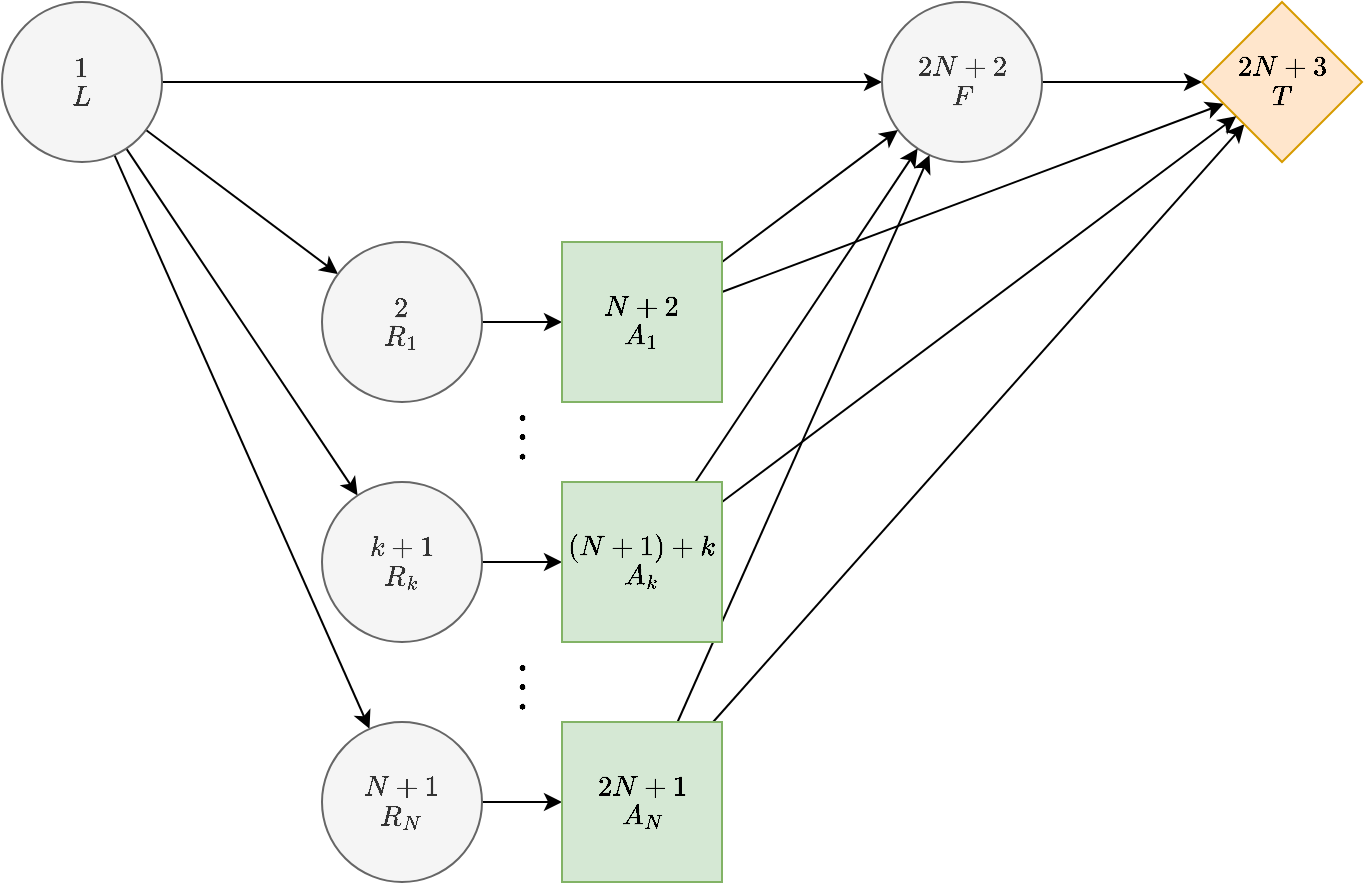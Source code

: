 <mxfile version="13.3.9" type="device"><diagram id="lYVQ-2grdqsTZpvEe_cM" name="Page-1"><mxGraphModel dx="1422" dy="881" grid="1" gridSize="10" guides="1" tooltips="1" connect="1" arrows="1" fold="1" page="1" pageScale="1" pageWidth="850" pageHeight="1100" math="1" shadow="0"><root><mxCell id="0"/><mxCell id="1" parent="0"/><mxCell id="3DzMF6hoUI4KTw8umQg1-48" style="edgeStyle=none;rounded=0;orthogonalLoop=1;jettySize=auto;html=1;" parent="1" source="3DzMF6hoUI4KTw8umQg1-52" target="3DzMF6hoUI4KTw8umQg1-54" edge="1"><mxGeometry relative="1" as="geometry"/></mxCell><mxCell id="3DzMF6hoUI4KTw8umQg1-49" style="edgeStyle=none;rounded=0;orthogonalLoop=1;jettySize=auto;html=1;" parent="1" source="3DzMF6hoUI4KTw8umQg1-52" target="3DzMF6hoUI4KTw8umQg1-56" edge="1"><mxGeometry relative="1" as="geometry"/></mxCell><mxCell id="3DzMF6hoUI4KTw8umQg1-50" style="edgeStyle=none;rounded=0;orthogonalLoop=1;jettySize=auto;html=1;" parent="1" source="3DzMF6hoUI4KTw8umQg1-52" target="3DzMF6hoUI4KTw8umQg1-58" edge="1"><mxGeometry relative="1" as="geometry"/></mxCell><mxCell id="3DzMF6hoUI4KTw8umQg1-51" style="edgeStyle=none;rounded=0;orthogonalLoop=1;jettySize=auto;html=1;fontSize=20;" parent="1" source="3DzMF6hoUI4KTw8umQg1-52" target="3DzMF6hoUI4KTw8umQg1-68" edge="1"><mxGeometry relative="1" as="geometry"/></mxCell><mxCell id="3DzMF6hoUI4KTw8umQg1-52" value="`1`&lt;br&gt;`L`" style="ellipse;whiteSpace=wrap;html=1;aspect=fixed;fillColor=#f5f5f5;strokeColor=#666666;fontColor=#333333;" parent="1" vertex="1"><mxGeometry x="80" y="80" width="80" height="80" as="geometry"/></mxCell><mxCell id="3DzMF6hoUI4KTw8umQg1-53" style="edgeStyle=none;rounded=0;orthogonalLoop=1;jettySize=auto;html=1;" parent="1" source="3DzMF6hoUI4KTw8umQg1-54" target="3DzMF6hoUI4KTw8umQg1-61" edge="1"><mxGeometry relative="1" as="geometry"/></mxCell><mxCell id="3DzMF6hoUI4KTw8umQg1-54" value="`2`&lt;br&gt;`R_1`" style="ellipse;whiteSpace=wrap;html=1;aspect=fixed;fillColor=#f5f5f5;strokeColor=#666666;fontColor=#333333;" parent="1" vertex="1"><mxGeometry x="240" y="200" width="80" height="80" as="geometry"/></mxCell><mxCell id="3DzMF6hoUI4KTw8umQg1-55" style="edgeStyle=none;rounded=0;orthogonalLoop=1;jettySize=auto;html=1;" parent="1" source="3DzMF6hoUI4KTw8umQg1-56" target="3DzMF6hoUI4KTw8umQg1-64" edge="1"><mxGeometry relative="1" as="geometry"/></mxCell><mxCell id="3DzMF6hoUI4KTw8umQg1-56" value="`N+1`&lt;br&gt;`R_N`" style="ellipse;whiteSpace=wrap;html=1;aspect=fixed;fillColor=#f5f5f5;strokeColor=#666666;fontColor=#333333;" parent="1" vertex="1"><mxGeometry x="240" y="440" width="80" height="80" as="geometry"/></mxCell><mxCell id="3DzMF6hoUI4KTw8umQg1-57" style="edgeStyle=none;rounded=0;orthogonalLoop=1;jettySize=auto;html=1;" parent="1" source="3DzMF6hoUI4KTw8umQg1-58" target="3DzMF6hoUI4KTw8umQg1-65" edge="1"><mxGeometry relative="1" as="geometry"/></mxCell><mxCell id="3DzMF6hoUI4KTw8umQg1-58" value="`2N+2`&lt;br&gt;`F`" style="ellipse;whiteSpace=wrap;html=1;aspect=fixed;fillColor=#f5f5f5;strokeColor=#666666;fontColor=#333333;" parent="1" vertex="1"><mxGeometry x="520" y="80" width="80" height="80" as="geometry"/></mxCell><mxCell id="3DzMF6hoUI4KTw8umQg1-59" style="edgeStyle=none;rounded=0;orthogonalLoop=1;jettySize=auto;html=1;" parent="1" source="3DzMF6hoUI4KTw8umQg1-61" target="3DzMF6hoUI4KTw8umQg1-58" edge="1"><mxGeometry relative="1" as="geometry"/></mxCell><mxCell id="3DzMF6hoUI4KTw8umQg1-60" style="edgeStyle=none;rounded=0;orthogonalLoop=1;jettySize=auto;html=1;" parent="1" source="3DzMF6hoUI4KTw8umQg1-61" target="3DzMF6hoUI4KTw8umQg1-65" edge="1"><mxGeometry relative="1" as="geometry"/></mxCell><mxCell id="3DzMF6hoUI4KTw8umQg1-61" value="`N+2`&lt;br&gt;`A_1`" style="whiteSpace=wrap;html=1;aspect=fixed;fontFamily=Helvetica;fontSize=12;align=center;strokeColor=#82b366;fillColor=#d5e8d4;" parent="1" vertex="1"><mxGeometry x="360" y="200" width="80" height="80" as="geometry"/></mxCell><mxCell id="3DzMF6hoUI4KTw8umQg1-62" style="edgeStyle=none;rounded=0;orthogonalLoop=1;jettySize=auto;html=1;" parent="1" source="3DzMF6hoUI4KTw8umQg1-64" target="3DzMF6hoUI4KTw8umQg1-58" edge="1"><mxGeometry relative="1" as="geometry"/></mxCell><mxCell id="3DzMF6hoUI4KTw8umQg1-63" style="edgeStyle=none;rounded=0;orthogonalLoop=1;jettySize=auto;html=1;" parent="1" source="3DzMF6hoUI4KTw8umQg1-64" target="3DzMF6hoUI4KTw8umQg1-65" edge="1"><mxGeometry relative="1" as="geometry"/></mxCell><mxCell id="3DzMF6hoUI4KTw8umQg1-64" value="`2N+1`&lt;br&gt;`A_N`" style="whiteSpace=wrap;html=1;aspect=fixed;fontFamily=Helvetica;fontSize=12;align=center;strokeColor=#82b366;fillColor=#d5e8d4;" parent="1" vertex="1"><mxGeometry x="360" y="440" width="80" height="80" as="geometry"/></mxCell><mxCell id="3DzMF6hoUI4KTw8umQg1-65" value="`2N+3`&lt;br&gt;`T`" style="rhombus;whiteSpace=wrap;html=1;fontFamily=Helvetica;fontSize=12;align=center;strokeColor=#d79b00;fillColor=#ffe6cc;" parent="1" vertex="1"><mxGeometry x="680" y="80" width="80" height="80" as="geometry"/></mxCell><mxCell id="3DzMF6hoUI4KTw8umQg1-66" value="`\vdots`" style="text;html=1;align=center;verticalAlign=middle;resizable=0;points=[];autosize=1;fontSize=20;" parent="1" vertex="1"><mxGeometry x="300" y="405" width="80" height="30" as="geometry"/></mxCell><mxCell id="3DzMF6hoUI4KTw8umQg1-67" style="edgeStyle=none;rounded=0;orthogonalLoop=1;jettySize=auto;html=1;fontSize=20;" parent="1" source="3DzMF6hoUI4KTw8umQg1-68" target="3DzMF6hoUI4KTw8umQg1-71" edge="1"><mxGeometry relative="1" as="geometry"/></mxCell><mxCell id="3DzMF6hoUI4KTw8umQg1-68" value="`k+1`&lt;br&gt;`R_k`" style="ellipse;whiteSpace=wrap;html=1;aspect=fixed;fillColor=#f5f5f5;strokeColor=#666666;fontColor=#333333;" parent="1" vertex="1"><mxGeometry x="240" y="320" width="80" height="80" as="geometry"/></mxCell><mxCell id="3DzMF6hoUI4KTw8umQg1-69" style="edgeStyle=none;rounded=0;orthogonalLoop=1;jettySize=auto;html=1;fontSize=20;" parent="1" source="3DzMF6hoUI4KTw8umQg1-71" target="3DzMF6hoUI4KTw8umQg1-58" edge="1"><mxGeometry relative="1" as="geometry"/></mxCell><mxCell id="3DzMF6hoUI4KTw8umQg1-70" style="edgeStyle=none;rounded=0;orthogonalLoop=1;jettySize=auto;html=1;fontSize=20;" parent="1" source="3DzMF6hoUI4KTw8umQg1-71" target="3DzMF6hoUI4KTw8umQg1-65" edge="1"><mxGeometry relative="1" as="geometry"/></mxCell><mxCell id="3DzMF6hoUI4KTw8umQg1-71" value="`(N+1)+k`&lt;br&gt;`A_k`" style="whiteSpace=wrap;html=1;aspect=fixed;fontFamily=Helvetica;fontSize=12;align=center;strokeColor=#82b366;fillColor=#d5e8d4;" parent="1" vertex="1"><mxGeometry x="360" y="320" width="80" height="80" as="geometry"/></mxCell><mxCell id="TX0KlZp9HtM0K8mZT2lh-5" value="`\vdots`" style="text;html=1;align=center;verticalAlign=middle;resizable=0;points=[];autosize=1;fontSize=20;" parent="1" vertex="1"><mxGeometry x="300" y="280" width="80" height="30" as="geometry"/></mxCell></root></mxGraphModel></diagram></mxfile>